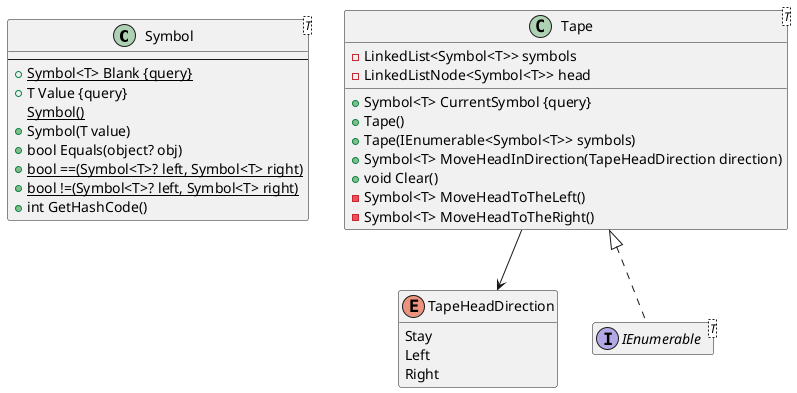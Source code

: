 @startuml classes

hide interface empty members
hide enum empty members

class Symbol<T> {
    --
    +{static} Symbol<T> Blank {query}
    +T Value {query}
    {static} Symbol()
    +Symbol(T value)
    +bool Equals(object? obj)
    +{static} bool ==(Symbol<T>? left, Symbol<T> right)
    +{static} bool !=(Symbol<T>? left, Symbol<T> right)
    +int GetHashCode()
}

enum TapeHeadDirection {
    Stay
    Left
    Right
}

class "Tape<T>" as Tape_T {
    -LinkedList<Symbol<T>> symbols
    -LinkedListNode<Symbol<T>> head
    +{method} Symbol<T> CurrentSymbol {query}
    +Tape()
    +Tape(IEnumerable<Symbol<T>> symbols)
    +Symbol<T> MoveHeadInDirection(TapeHeadDirection direction)
    +void Clear()
    -Symbol<T> MoveHeadToTheLeft()
    -Symbol<T> MoveHeadToTheRight()
}

interface "IEnumerable<T>" as IEnumerable_T
Tape_T <|.. IEnumerable_T
Tape_T --> TapeHeadDirection

@enduml
